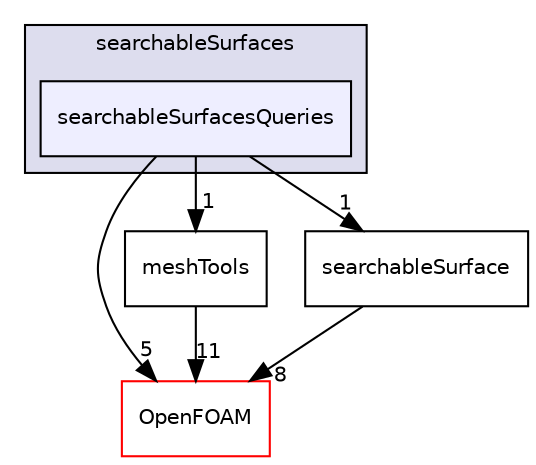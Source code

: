 digraph "src/meshTools/searchableSurfaces/searchableSurfacesQueries" {
  bgcolor=transparent;
  compound=true
  node [ fontsize="10", fontname="Helvetica"];
  edge [ labelfontsize="10", labelfontname="Helvetica"];
  subgraph clusterdir_fdba7555f757b9c8126275cbaccc3a14 {
    graph [ bgcolor="#ddddee", pencolor="black", label="searchableSurfaces" fontname="Helvetica", fontsize="10", URL="dir_fdba7555f757b9c8126275cbaccc3a14.html"]
  dir_142ef3f13952f4689f01bad05621645c [shape=box, label="searchableSurfacesQueries", style="filled", fillcolor="#eeeeff", pencolor="black", URL="dir_142ef3f13952f4689f01bad05621645c.html"];
  }
  dir_c5473ff19b20e6ec4dfe5c310b3778a8 [shape=box label="OpenFOAM" color="red" URL="dir_c5473ff19b20e6ec4dfe5c310b3778a8.html"];
  dir_ed89494532d84cde5bd7df6bbfcbe2dc [shape=box label="meshTools" URL="dir_ed89494532d84cde5bd7df6bbfcbe2dc.html"];
  dir_2c0c1e46bbc9d953f93a672220dabf55 [shape=box label="searchableSurface" URL="dir_2c0c1e46bbc9d953f93a672220dabf55.html"];
  dir_ed89494532d84cde5bd7df6bbfcbe2dc->dir_c5473ff19b20e6ec4dfe5c310b3778a8 [headlabel="11", labeldistance=1.5 headhref="dir_002015_002151.html"];
  dir_142ef3f13952f4689f01bad05621645c->dir_c5473ff19b20e6ec4dfe5c310b3778a8 [headlabel="5", labeldistance=1.5 headhref="dir_002047_002151.html"];
  dir_142ef3f13952f4689f01bad05621645c->dir_ed89494532d84cde5bd7df6bbfcbe2dc [headlabel="1", labeldistance=1.5 headhref="dir_002047_002015.html"];
  dir_142ef3f13952f4689f01bad05621645c->dir_2c0c1e46bbc9d953f93a672220dabf55 [headlabel="1", labeldistance=1.5 headhref="dir_002047_002044.html"];
  dir_2c0c1e46bbc9d953f93a672220dabf55->dir_c5473ff19b20e6ec4dfe5c310b3778a8 [headlabel="8", labeldistance=1.5 headhref="dir_002044_002151.html"];
}

